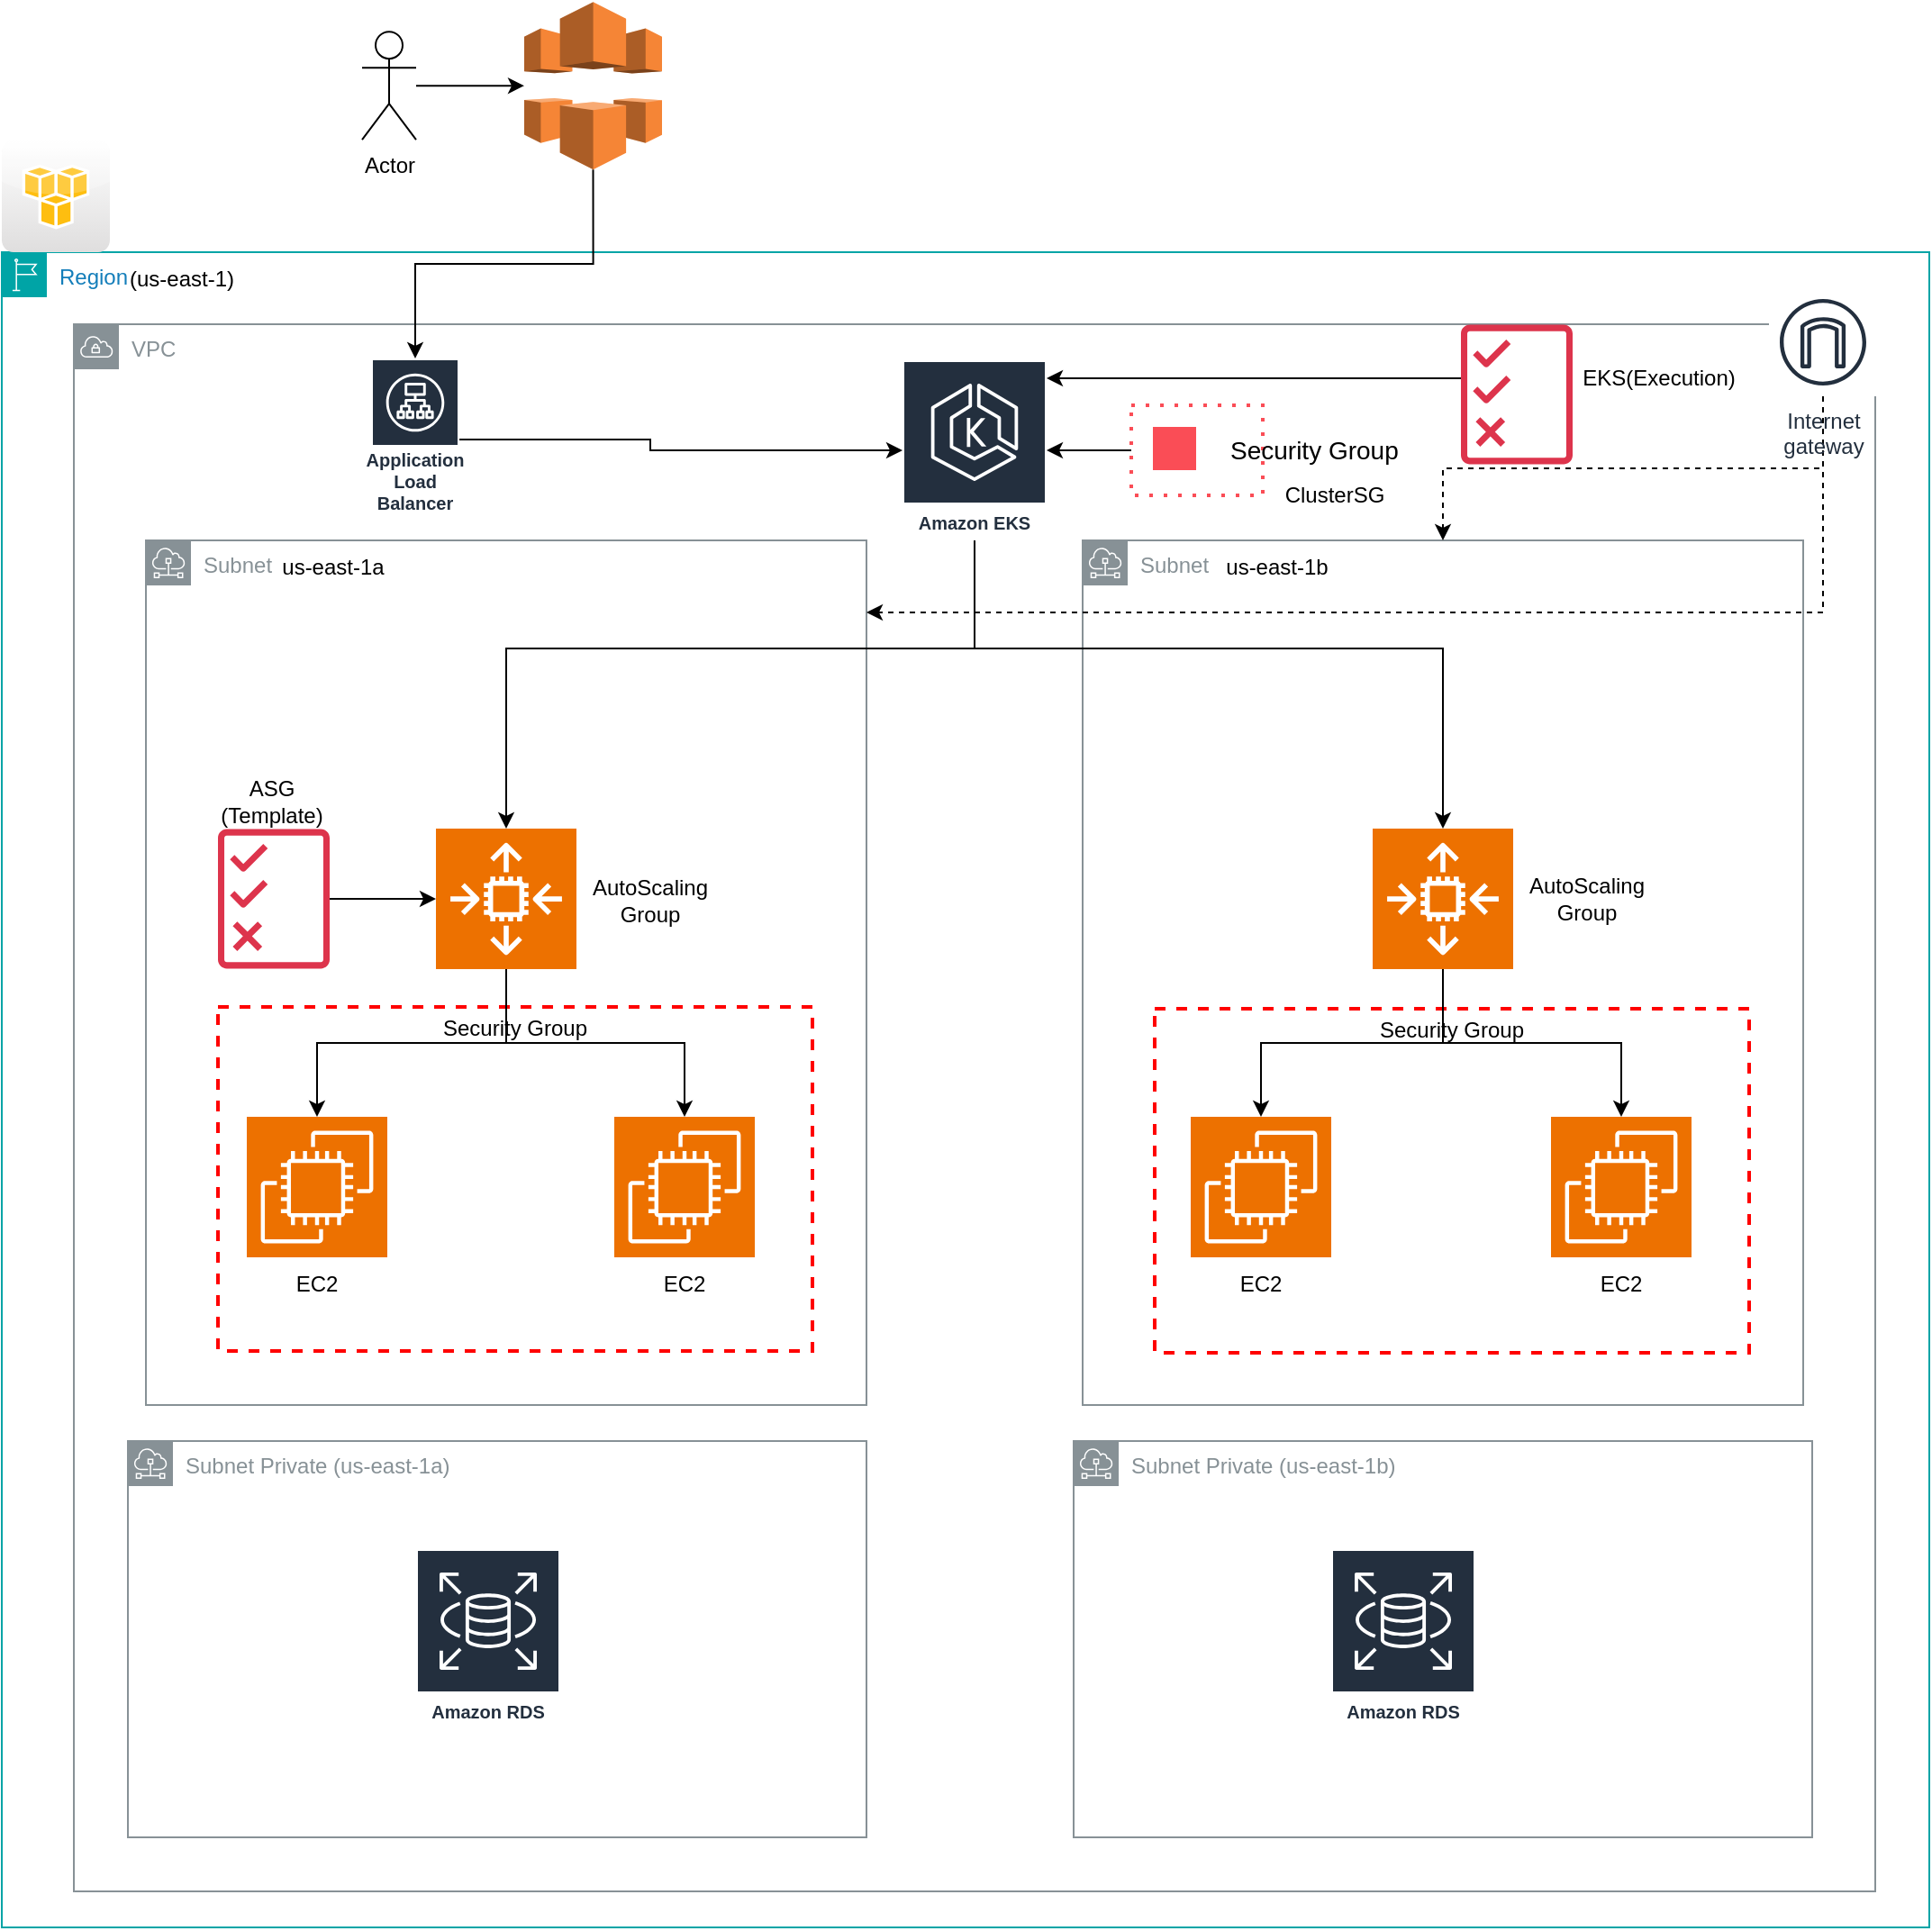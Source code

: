 <mxfile version="26.0.16">
  <diagram name="EKS-Architecture" id="HtjTEOXWY4pBbYfMo-kk">
    <mxGraphModel dx="1314" dy="1190" grid="1" gridSize="10" guides="1" tooltips="1" connect="1" arrows="1" fold="1" page="1" pageScale="1" pageWidth="827" pageHeight="1169" math="0" shadow="0">
      <root>
        <mxCell id="0" />
        <mxCell id="1" parent="0" />
        <mxCell id="LpfgkDl8USCO7QciGsce-51" value="Region" style="points=[[0,0],[0.25,0],[0.5,0],[0.75,0],[1,0],[1,0.25],[1,0.5],[1,0.75],[1,1],[0.75,1],[0.5,1],[0.25,1],[0,1],[0,0.75],[0,0.5],[0,0.25]];outlineConnect=0;gradientColor=none;html=1;whiteSpace=wrap;fontSize=12;fontStyle=0;container=1;pointerEvents=0;collapsible=0;recursiveResize=0;shape=mxgraph.aws4.group;grIcon=mxgraph.aws4.group_region;strokeColor=#00A4A6;fillColor=none;verticalAlign=top;align=left;spacingLeft=30;fontColor=#147EBA;" parent="1" vertex="1">
          <mxGeometry x="200" y="200" width="1070" height="930" as="geometry" />
        </mxCell>
        <mxCell id="LpfgkDl8USCO7QciGsce-52" value="(us-east-1)" style="text;html=1;align=center;verticalAlign=middle;whiteSpace=wrap;rounded=0;" parent="LpfgkDl8USCO7QciGsce-51" vertex="1">
          <mxGeometry x="70" width="60" height="30" as="geometry" />
        </mxCell>
        <mxCell id="LpfgkDl8USCO7QciGsce-1" value="VPC" style="sketch=0;outlineConnect=0;gradientColor=none;html=1;whiteSpace=wrap;fontSize=12;fontStyle=0;shape=mxgraph.aws4.group;grIcon=mxgraph.aws4.group_vpc;strokeColor=#879196;fillColor=none;verticalAlign=top;align=left;spacingLeft=30;fontColor=#879196;dashed=0;" parent="1" vertex="1">
          <mxGeometry x="240" y="240" width="1000" height="870" as="geometry" />
        </mxCell>
        <mxCell id="LpfgkDl8USCO7QciGsce-2" value="Subnet" style="sketch=0;outlineConnect=0;gradientColor=none;html=1;whiteSpace=wrap;fontSize=12;fontStyle=0;shape=mxgraph.aws4.group;grIcon=mxgraph.aws4.group_subnet;strokeColor=#879196;fillColor=none;verticalAlign=top;align=left;spacingLeft=30;fontColor=#879196;dashed=0;" parent="1" vertex="1">
          <mxGeometry x="280" y="360" width="400" height="480" as="geometry" />
        </mxCell>
        <mxCell id="LpfgkDl8USCO7QciGsce-39" value="Security Group" style="fontStyle=0;verticalAlign=top;align=center;spacingTop=-2;fillColor=none;rounded=0;whiteSpace=wrap;html=1;strokeColor=#FF0000;strokeWidth=2;dashed=1;container=1;collapsible=0;expand=0;recursiveResize=0;" parent="1" vertex="1">
          <mxGeometry x="320" y="619" width="330" height="191" as="geometry" />
        </mxCell>
        <mxCell id="LpfgkDl8USCO7QciGsce-3" value="Subnet" style="sketch=0;outlineConnect=0;gradientColor=none;html=1;whiteSpace=wrap;fontSize=12;fontStyle=0;shape=mxgraph.aws4.group;grIcon=mxgraph.aws4.group_subnet;strokeColor=#879196;fillColor=none;verticalAlign=top;align=left;spacingLeft=30;fontColor=#879196;dashed=0;" parent="1" vertex="1">
          <mxGeometry x="800" y="360" width="400" height="480" as="geometry" />
        </mxCell>
        <mxCell id="LpfgkDl8USCO7QciGsce-40" value="Security Group" style="fontStyle=0;verticalAlign=top;align=center;spacingTop=-2;fillColor=none;rounded=0;whiteSpace=wrap;html=1;strokeColor=#FF0000;strokeWidth=2;dashed=1;container=1;collapsible=0;expand=0;recursiveResize=0;" parent="1" vertex="1">
          <mxGeometry x="840" y="620" width="330" height="191" as="geometry" />
        </mxCell>
        <mxCell id="LpfgkDl8USCO7QciGsce-16" value="" style="edgeStyle=orthogonalEdgeStyle;rounded=0;orthogonalLoop=1;jettySize=auto;html=1;" parent="1" source="LpfgkDl8USCO7QciGsce-4" target="LpfgkDl8USCO7QciGsce-5" edge="1">
          <mxGeometry relative="1" as="geometry">
            <mxPoint x="740" y="460" as="targetPoint" />
            <Array as="points">
              <mxPoint x="740" y="420" />
              <mxPoint x="480" y="420" />
            </Array>
          </mxGeometry>
        </mxCell>
        <mxCell id="LpfgkDl8USCO7QciGsce-18" value="" style="edgeStyle=orthogonalEdgeStyle;rounded=0;orthogonalLoop=1;jettySize=auto;html=1;entryX=0.5;entryY=0;entryDx=0;entryDy=0;entryPerimeter=0;" parent="1" source="LpfgkDl8USCO7QciGsce-4" target="LpfgkDl8USCO7QciGsce-6" edge="1">
          <mxGeometry relative="1" as="geometry">
            <mxPoint x="860" y="310" as="targetPoint" />
            <Array as="points">
              <mxPoint x="740" y="420" />
              <mxPoint x="1000" y="420" />
            </Array>
          </mxGeometry>
        </mxCell>
        <mxCell id="LpfgkDl8USCO7QciGsce-4" value="Amazon EKS" style="sketch=0;outlineConnect=0;fontColor=#232F3E;gradientColor=none;strokeColor=#ffffff;fillColor=#232F3E;dashed=0;verticalLabelPosition=middle;verticalAlign=bottom;align=center;html=1;whiteSpace=wrap;fontSize=10;fontStyle=1;spacing=3;shape=mxgraph.aws4.productIcon;prIcon=mxgraph.aws4.eks;" parent="1" vertex="1">
          <mxGeometry x="700" y="260" width="80" height="100" as="geometry" />
        </mxCell>
        <mxCell id="LpfgkDl8USCO7QciGsce-12" style="edgeStyle=orthogonalEdgeStyle;rounded=0;orthogonalLoop=1;jettySize=auto;html=1;exitX=0.5;exitY=1;exitDx=0;exitDy=0;exitPerimeter=0;" parent="1" source="LpfgkDl8USCO7QciGsce-5" target="LpfgkDl8USCO7QciGsce-8" edge="1">
          <mxGeometry relative="1" as="geometry" />
        </mxCell>
        <mxCell id="LpfgkDl8USCO7QciGsce-5" value="" style="sketch=0;points=[[0,0,0],[0.25,0,0],[0.5,0,0],[0.75,0,0],[1,0,0],[0,1,0],[0.25,1,0],[0.5,1,0],[0.75,1,0],[1,1,0],[0,0.25,0],[0,0.5,0],[0,0.75,0],[1,0.25,0],[1,0.5,0],[1,0.75,0]];outlineConnect=0;fontColor=#232F3E;fillColor=#ED7100;strokeColor=#ffffff;dashed=0;verticalLabelPosition=bottom;verticalAlign=top;align=center;html=1;fontSize=12;fontStyle=0;aspect=fixed;shape=mxgraph.aws4.resourceIcon;resIcon=mxgraph.aws4.auto_scaling2;" parent="1" vertex="1">
          <mxGeometry x="441" y="520" width="78" height="78" as="geometry" />
        </mxCell>
        <mxCell id="LpfgkDl8USCO7QciGsce-14" style="edgeStyle=orthogonalEdgeStyle;rounded=0;orthogonalLoop=1;jettySize=auto;html=1;exitX=0.5;exitY=1;exitDx=0;exitDy=0;exitPerimeter=0;" parent="1" source="LpfgkDl8USCO7QciGsce-6" target="LpfgkDl8USCO7QciGsce-10" edge="1">
          <mxGeometry relative="1" as="geometry" />
        </mxCell>
        <mxCell id="LpfgkDl8USCO7QciGsce-6" value="" style="sketch=0;points=[[0,0,0],[0.25,0,0],[0.5,0,0],[0.75,0,0],[1,0,0],[0,1,0],[0.25,1,0],[0.5,1,0],[0.75,1,0],[1,1,0],[0,0.25,0],[0,0.5,0],[0,0.75,0],[1,0.25,0],[1,0.5,0],[1,0.75,0]];outlineConnect=0;fontColor=#232F3E;fillColor=#ED7100;strokeColor=#ffffff;dashed=0;verticalLabelPosition=bottom;verticalAlign=top;align=center;html=1;fontSize=12;fontStyle=0;aspect=fixed;shape=mxgraph.aws4.resourceIcon;resIcon=mxgraph.aws4.auto_scaling2;" parent="1" vertex="1">
          <mxGeometry x="961" y="520" width="78" height="78" as="geometry" />
        </mxCell>
        <mxCell id="LpfgkDl8USCO7QciGsce-7" value="" style="sketch=0;points=[[0,0,0],[0.25,0,0],[0.5,0,0],[0.75,0,0],[1,0,0],[0,1,0],[0.25,1,0],[0.5,1,0],[0.75,1,0],[1,1,0],[0,0.25,0],[0,0.5,0],[0,0.75,0],[1,0.25,0],[1,0.5,0],[1,0.75,0]];outlineConnect=0;fontColor=#232F3E;fillColor=#ED7100;strokeColor=#ffffff;dashed=0;verticalLabelPosition=bottom;verticalAlign=top;align=center;html=1;fontSize=12;fontStyle=0;aspect=fixed;shape=mxgraph.aws4.resourceIcon;resIcon=mxgraph.aws4.ec2;" parent="1" vertex="1">
          <mxGeometry x="336" y="680" width="78" height="78" as="geometry" />
        </mxCell>
        <mxCell id="LpfgkDl8USCO7QciGsce-8" value="" style="sketch=0;points=[[0,0,0],[0.25,0,0],[0.5,0,0],[0.75,0,0],[1,0,0],[0,1,0],[0.25,1,0],[0.5,1,0],[0.75,1,0],[1,1,0],[0,0.25,0],[0,0.5,0],[0,0.75,0],[1,0.25,0],[1,0.5,0],[1,0.75,0]];outlineConnect=0;fontColor=#232F3E;fillColor=#ED7100;strokeColor=#ffffff;dashed=0;verticalLabelPosition=bottom;verticalAlign=top;align=center;html=1;fontSize=12;fontStyle=0;aspect=fixed;shape=mxgraph.aws4.resourceIcon;resIcon=mxgraph.aws4.ec2;" parent="1" vertex="1">
          <mxGeometry x="540" y="680" width="78" height="78" as="geometry" />
        </mxCell>
        <mxCell id="LpfgkDl8USCO7QciGsce-9" value="" style="sketch=0;points=[[0,0,0],[0.25,0,0],[0.5,0,0],[0.75,0,0],[1,0,0],[0,1,0],[0.25,1,0],[0.5,1,0],[0.75,1,0],[1,1,0],[0,0.25,0],[0,0.5,0],[0,0.75,0],[1,0.25,0],[1,0.5,0],[1,0.75,0]];outlineConnect=0;fontColor=#232F3E;fillColor=#ED7100;strokeColor=#ffffff;dashed=0;verticalLabelPosition=bottom;verticalAlign=top;align=center;html=1;fontSize=12;fontStyle=0;aspect=fixed;shape=mxgraph.aws4.resourceIcon;resIcon=mxgraph.aws4.ec2;" parent="1" vertex="1">
          <mxGeometry x="860" y="680" width="78" height="78" as="geometry" />
        </mxCell>
        <mxCell id="LpfgkDl8USCO7QciGsce-10" value="" style="sketch=0;points=[[0,0,0],[0.25,0,0],[0.5,0,0],[0.75,0,0],[1,0,0],[0,1,0],[0.25,1,0],[0.5,1,0],[0.75,1,0],[1,1,0],[0,0.25,0],[0,0.5,0],[0,0.75,0],[1,0.25,0],[1,0.5,0],[1,0.75,0]];outlineConnect=0;fontColor=#232F3E;fillColor=#ED7100;strokeColor=#ffffff;dashed=0;verticalLabelPosition=bottom;verticalAlign=top;align=center;html=1;fontSize=12;fontStyle=0;aspect=fixed;shape=mxgraph.aws4.resourceIcon;resIcon=mxgraph.aws4.ec2;" parent="1" vertex="1">
          <mxGeometry x="1060" y="680" width="78" height="78" as="geometry" />
        </mxCell>
        <mxCell id="LpfgkDl8USCO7QciGsce-11" style="edgeStyle=orthogonalEdgeStyle;rounded=0;orthogonalLoop=1;jettySize=auto;html=1;exitX=0.5;exitY=1;exitDx=0;exitDy=0;exitPerimeter=0;entryX=0.5;entryY=0;entryDx=0;entryDy=0;entryPerimeter=0;" parent="1" source="LpfgkDl8USCO7QciGsce-5" target="LpfgkDl8USCO7QciGsce-7" edge="1">
          <mxGeometry relative="1" as="geometry" />
        </mxCell>
        <mxCell id="LpfgkDl8USCO7QciGsce-13" style="edgeStyle=orthogonalEdgeStyle;rounded=0;orthogonalLoop=1;jettySize=auto;html=1;exitX=0.5;exitY=1;exitDx=0;exitDy=0;exitPerimeter=0;entryX=0.5;entryY=0;entryDx=0;entryDy=0;entryPerimeter=0;" parent="1" source="LpfgkDl8USCO7QciGsce-6" target="LpfgkDl8USCO7QciGsce-9" edge="1">
          <mxGeometry relative="1" as="geometry" />
        </mxCell>
        <mxCell id="LpfgkDl8USCO7QciGsce-20" value="" style="edgeStyle=orthogonalEdgeStyle;rounded=0;orthogonalLoop=1;jettySize=auto;html=1;" parent="1" source="LpfgkDl8USCO7QciGsce-19" target="LpfgkDl8USCO7QciGsce-4" edge="1">
          <mxGeometry relative="1" as="geometry">
            <Array as="points">
              <mxPoint x="950" y="270" />
              <mxPoint x="950" y="270" />
            </Array>
          </mxGeometry>
        </mxCell>
        <mxCell id="LpfgkDl8USCO7QciGsce-19" value="" style="sketch=0;outlineConnect=0;fontColor=#232F3E;gradientColor=none;fillColor=#DD344C;strokeColor=none;dashed=0;verticalLabelPosition=bottom;verticalAlign=top;align=center;html=1;fontSize=12;fontStyle=0;aspect=fixed;pointerEvents=1;shape=mxgraph.aws4.permissions;" parent="1" vertex="1">
          <mxGeometry x="1010" y="240" width="62" height="78" as="geometry" />
        </mxCell>
        <mxCell id="LpfgkDl8USCO7QciGsce-22" value="" style="edgeStyle=orthogonalEdgeStyle;rounded=0;orthogonalLoop=1;jettySize=auto;html=1;" parent="1" source="LpfgkDl8USCO7QciGsce-21" target="LpfgkDl8USCO7QciGsce-5" edge="1">
          <mxGeometry relative="1" as="geometry" />
        </mxCell>
        <mxCell id="LpfgkDl8USCO7QciGsce-21" value="" style="sketch=0;outlineConnect=0;fontColor=#232F3E;gradientColor=none;fillColor=#DD344C;strokeColor=none;dashed=0;verticalLabelPosition=bottom;verticalAlign=top;align=center;html=1;fontSize=12;fontStyle=0;aspect=fixed;pointerEvents=1;shape=mxgraph.aws4.permissions;" parent="1" vertex="1">
          <mxGeometry x="320" y="520" width="62" height="78" as="geometry" />
        </mxCell>
        <mxCell id="LxUevtAbC_9ObIQjku3_-14" value="" style="edgeStyle=orthogonalEdgeStyle;rounded=0;orthogonalLoop=1;jettySize=auto;html=1;entryX=0;entryY=0.5;entryDx=0;entryDy=0;entryPerimeter=0;" edge="1" parent="1" source="LpfgkDl8USCO7QciGsce-23" target="LxUevtAbC_9ObIQjku3_-12">
          <mxGeometry relative="1" as="geometry">
            <mxPoint x="485" y="107.6" as="targetPoint" />
          </mxGeometry>
        </mxCell>
        <mxCell id="LpfgkDl8USCO7QciGsce-23" value="Actor" style="shape=umlActor;verticalLabelPosition=bottom;verticalAlign=top;html=1;outlineConnect=0;" parent="1" vertex="1">
          <mxGeometry x="400" y="77.6" width="30" height="60" as="geometry" />
        </mxCell>
        <mxCell id="LpfgkDl8USCO7QciGsce-26" value="EKS(Execution)" style="text;html=1;align=center;verticalAlign=middle;whiteSpace=wrap;rounded=0;" parent="1" vertex="1">
          <mxGeometry x="1090" y="255" width="60" height="30" as="geometry" />
        </mxCell>
        <mxCell id="LpfgkDl8USCO7QciGsce-27" value="ASG (Template)" style="text;html=1;align=center;verticalAlign=middle;whiteSpace=wrap;rounded=0;" parent="1" vertex="1">
          <mxGeometry x="320" y="490" width="60" height="30" as="geometry" />
        </mxCell>
        <mxCell id="LpfgkDl8USCO7QciGsce-31" value="EC2" style="text;html=1;align=center;verticalAlign=middle;whiteSpace=wrap;rounded=0;" parent="1" vertex="1">
          <mxGeometry x="345" y="758" width="60" height="30" as="geometry" />
        </mxCell>
        <mxCell id="LpfgkDl8USCO7QciGsce-32" value="AutoScaling Group" style="text;html=1;align=center;verticalAlign=middle;whiteSpace=wrap;rounded=0;" parent="1" vertex="1">
          <mxGeometry x="530" y="545" width="60" height="30" as="geometry" />
        </mxCell>
        <mxCell id="LpfgkDl8USCO7QciGsce-33" value="EC2" style="text;html=1;align=center;verticalAlign=middle;whiteSpace=wrap;rounded=0;" parent="1" vertex="1">
          <mxGeometry x="549" y="758" width="60" height="30" as="geometry" />
        </mxCell>
        <mxCell id="LpfgkDl8USCO7QciGsce-34" value="EC2" style="text;html=1;align=center;verticalAlign=middle;whiteSpace=wrap;rounded=0;" parent="1" vertex="1">
          <mxGeometry x="869" y="758" width="60" height="30" as="geometry" />
        </mxCell>
        <mxCell id="LpfgkDl8USCO7QciGsce-35" value="EC2" style="text;html=1;align=center;verticalAlign=middle;whiteSpace=wrap;rounded=0;" parent="1" vertex="1">
          <mxGeometry x="1069" y="758" width="60" height="30" as="geometry" />
        </mxCell>
        <mxCell id="LpfgkDl8USCO7QciGsce-36" value="AutoScaling Group" style="text;html=1;align=center;verticalAlign=middle;whiteSpace=wrap;rounded=0;" parent="1" vertex="1">
          <mxGeometry x="1050" y="544" width="60" height="30" as="geometry" />
        </mxCell>
        <mxCell id="LpfgkDl8USCO7QciGsce-37" value="us-east-1a" style="text;html=1;align=center;verticalAlign=middle;whiteSpace=wrap;rounded=0;" parent="1" vertex="1">
          <mxGeometry x="354" y="360" width="60" height="30" as="geometry" />
        </mxCell>
        <mxCell id="LpfgkDl8USCO7QciGsce-38" value="us-east-1b" style="text;html=1;align=center;verticalAlign=middle;whiteSpace=wrap;rounded=0;" parent="1" vertex="1">
          <mxGeometry x="878" y="360" width="60" height="30" as="geometry" />
        </mxCell>
        <mxCell id="LpfgkDl8USCO7QciGsce-47" style="edgeStyle=orthogonalEdgeStyle;rounded=0;orthogonalLoop=1;jettySize=auto;html=1;exitX=0;exitY=0.5;exitDx=0;exitDy=0;" parent="1" source="LpfgkDl8USCO7QciGsce-43" target="LpfgkDl8USCO7QciGsce-4" edge="1">
          <mxGeometry relative="1" as="geometry" />
        </mxCell>
        <mxCell id="LpfgkDl8USCO7QciGsce-43" value="&lt;div&gt;&lt;br&gt;&lt;/div&gt;&lt;div&gt;&lt;br&gt;&lt;/div&gt;" style="container=1;collapsible=0;expand=0;recursiveResize=0;html=1;whiteSpace=wrap;strokeColor=#FA4D56;fillColor=none;dashed=1;dashPattern=1 3;strokeWidth=2" parent="1" vertex="1">
          <mxGeometry x="827" y="285" width="73" height="50" as="geometry" />
        </mxCell>
        <mxCell id="LpfgkDl8USCO7QciGsce-44" value="Security Group" style="shape=rect;fillColor=none;aspect=fixed;resizable=0;labelPosition=right;verticalLabelPosition=middle;align=left;verticalAlign=middle;strokeColor=none;part=1;spacingLeft=5;fontSize=14;" parent="LpfgkDl8USCO7QciGsce-43" vertex="1">
          <mxGeometry width="48" height="48" relative="1" as="geometry" />
        </mxCell>
        <mxCell id="LpfgkDl8USCO7QciGsce-45" value="" style="fillColor=#FA4D56;shape=mxgraph.ibm_cloud.group--security;strokeColor=none;dashed=0;outlineConnect=0;html=1;labelPosition=center;verticalLabelPosition=bottom;verticalAlign=top;part=1;movable=0;resizable=0;rotatable=0;" parent="LpfgkDl8USCO7QciGsce-44" vertex="1">
          <mxGeometry width="24" height="24" relative="1" as="geometry">
            <mxPoint x="12" y="12" as="offset" />
          </mxGeometry>
        </mxCell>
        <mxCell id="LpfgkDl8USCO7QciGsce-50" value="ClusterSG" style="text;html=1;align=center;verticalAlign=middle;whiteSpace=wrap;rounded=0;" parent="1" vertex="1">
          <mxGeometry x="910" y="320" width="60" height="30" as="geometry" />
        </mxCell>
        <mxCell id="LpfgkDl8USCO7QciGsce-53" value="" style="dashed=0;outlineConnect=0;html=1;align=center;labelPosition=center;verticalLabelPosition=bottom;verticalAlign=top;shape=mxgraph.webicons.aws;gradientColor=#DFDEDE" parent="1" vertex="1">
          <mxGeometry x="200" y="137.6" width="60" height="62.4" as="geometry" />
        </mxCell>
        <mxCell id="LxUevtAbC_9ObIQjku3_-1" value="Subnet Private (us-east-1a)" style="sketch=0;outlineConnect=0;gradientColor=none;html=1;whiteSpace=wrap;fontSize=12;fontStyle=0;shape=mxgraph.aws4.group;grIcon=mxgraph.aws4.group_subnet;strokeColor=#879196;fillColor=none;verticalAlign=top;align=left;spacingLeft=30;fontColor=#879196;dashed=0;" vertex="1" parent="1">
          <mxGeometry x="270" y="860" width="410" height="220" as="geometry" />
        </mxCell>
        <mxCell id="LxUevtAbC_9ObIQjku3_-2" value="Subnet Private (us-east-1b)" style="sketch=0;outlineConnect=0;gradientColor=none;html=1;whiteSpace=wrap;fontSize=12;fontStyle=0;shape=mxgraph.aws4.group;grIcon=mxgraph.aws4.group_subnet;strokeColor=#879196;fillColor=none;verticalAlign=top;align=left;spacingLeft=30;fontColor=#879196;dashed=0;" vertex="1" parent="1">
          <mxGeometry x="795" y="860" width="410" height="220" as="geometry" />
        </mxCell>
        <mxCell id="LxUevtAbC_9ObIQjku3_-4" value="" style="edgeStyle=orthogonalEdgeStyle;rounded=0;orthogonalLoop=1;jettySize=auto;html=1;dashed=1;" edge="1" parent="1" source="LxUevtAbC_9ObIQjku3_-3" target="LpfgkDl8USCO7QciGsce-3">
          <mxGeometry relative="1" as="geometry" />
        </mxCell>
        <mxCell id="LxUevtAbC_9ObIQjku3_-8" value="" style="edgeStyle=orthogonalEdgeStyle;rounded=0;orthogonalLoop=1;jettySize=auto;html=1;dashed=1;" edge="1" parent="1" source="LxUevtAbC_9ObIQjku3_-3" target="LpfgkDl8USCO7QciGsce-2">
          <mxGeometry relative="1" as="geometry">
            <mxPoint x="1111" y="250" as="targetPoint" />
            <Array as="points">
              <mxPoint x="1211" y="400" />
            </Array>
          </mxGeometry>
        </mxCell>
        <mxCell id="LxUevtAbC_9ObIQjku3_-3" value="Internet&#xa;gateway" style="sketch=0;outlineConnect=0;fontColor=#232F3E;gradientColor=none;strokeColor=#232F3E;fillColor=#ffffff;dashed=0;verticalLabelPosition=bottom;verticalAlign=top;align=center;html=1;fontSize=12;fontStyle=0;aspect=fixed;shape=mxgraph.aws4.resourceIcon;resIcon=mxgraph.aws4.internet_gateway;" vertex="1" parent="1">
          <mxGeometry x="1181" y="220" width="60" height="60" as="geometry" />
        </mxCell>
        <mxCell id="LxUevtAbC_9ObIQjku3_-10" value="Amazon RDS" style="sketch=0;outlineConnect=0;fontColor=#232F3E;gradientColor=none;strokeColor=#ffffff;fillColor=#232F3E;dashed=0;verticalLabelPosition=middle;verticalAlign=bottom;align=center;html=1;whiteSpace=wrap;fontSize=10;fontStyle=1;spacing=3;shape=mxgraph.aws4.productIcon;prIcon=mxgraph.aws4.rds;" vertex="1" parent="1">
          <mxGeometry x="430" y="920" width="80" height="100" as="geometry" />
        </mxCell>
        <mxCell id="LxUevtAbC_9ObIQjku3_-11" value="Amazon RDS" style="sketch=0;outlineConnect=0;fontColor=#232F3E;gradientColor=none;strokeColor=#ffffff;fillColor=#232F3E;dashed=0;verticalLabelPosition=middle;verticalAlign=bottom;align=center;html=1;whiteSpace=wrap;fontSize=10;fontStyle=1;spacing=3;shape=mxgraph.aws4.productIcon;prIcon=mxgraph.aws4.rds;" vertex="1" parent="1">
          <mxGeometry x="938" y="920" width="80" height="100" as="geometry" />
        </mxCell>
        <mxCell id="LxUevtAbC_9ObIQjku3_-16" style="edgeStyle=orthogonalEdgeStyle;rounded=0;orthogonalLoop=1;jettySize=auto;html=1;exitX=0.5;exitY=1;exitDx=0;exitDy=0;exitPerimeter=0;" edge="1" parent="1" source="LxUevtAbC_9ObIQjku3_-12" target="LxUevtAbC_9ObIQjku3_-15">
          <mxGeometry relative="1" as="geometry" />
        </mxCell>
        <mxCell id="LxUevtAbC_9ObIQjku3_-12" value="" style="outlineConnect=0;dashed=0;verticalLabelPosition=bottom;verticalAlign=top;align=center;html=1;shape=mxgraph.aws3.cloudfront;fillColor=#F58536;gradientColor=none;" vertex="1" parent="1">
          <mxGeometry x="490" y="61.1" width="76.5" height="93" as="geometry" />
        </mxCell>
        <mxCell id="LxUevtAbC_9ObIQjku3_-17" value="" style="edgeStyle=orthogonalEdgeStyle;rounded=0;orthogonalLoop=1;jettySize=auto;html=1;" edge="1" parent="1" source="LxUevtAbC_9ObIQjku3_-15" target="LpfgkDl8USCO7QciGsce-4">
          <mxGeometry relative="1" as="geometry">
            <Array as="points">
              <mxPoint x="560" y="304" />
              <mxPoint x="560" y="310" />
            </Array>
          </mxGeometry>
        </mxCell>
        <mxCell id="LxUevtAbC_9ObIQjku3_-15" value="Application Load Balancer" style="sketch=0;outlineConnect=0;fontColor=#232F3E;gradientColor=none;strokeColor=#ffffff;fillColor=#232F3E;dashed=0;verticalLabelPosition=middle;verticalAlign=bottom;align=center;html=1;whiteSpace=wrap;fontSize=10;fontStyle=1;spacing=3;shape=mxgraph.aws4.productIcon;prIcon=mxgraph.aws4.application_load_balancer;" vertex="1" parent="1">
          <mxGeometry x="405" y="259" width="49" height="90" as="geometry" />
        </mxCell>
      </root>
    </mxGraphModel>
  </diagram>
</mxfile>
